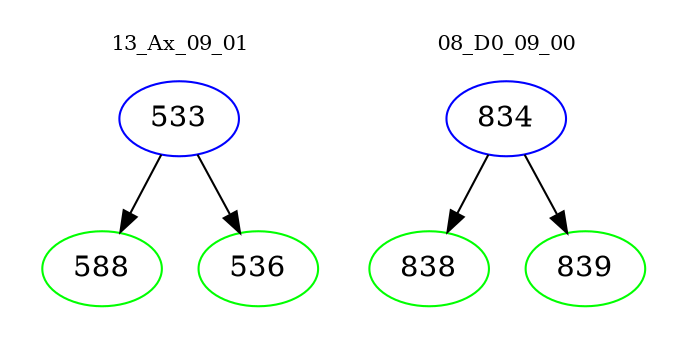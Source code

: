 digraph{
subgraph cluster_0 {
color = white
label = "13_Ax_09_01";
fontsize=10;
T0_533 [label="533", color="blue"]
T0_533 -> T0_588 [color="black"]
T0_588 [label="588", color="green"]
T0_533 -> T0_536 [color="black"]
T0_536 [label="536", color="green"]
}
subgraph cluster_1 {
color = white
label = "08_D0_09_00";
fontsize=10;
T1_834 [label="834", color="blue"]
T1_834 -> T1_838 [color="black"]
T1_838 [label="838", color="green"]
T1_834 -> T1_839 [color="black"]
T1_839 [label="839", color="green"]
}
}
